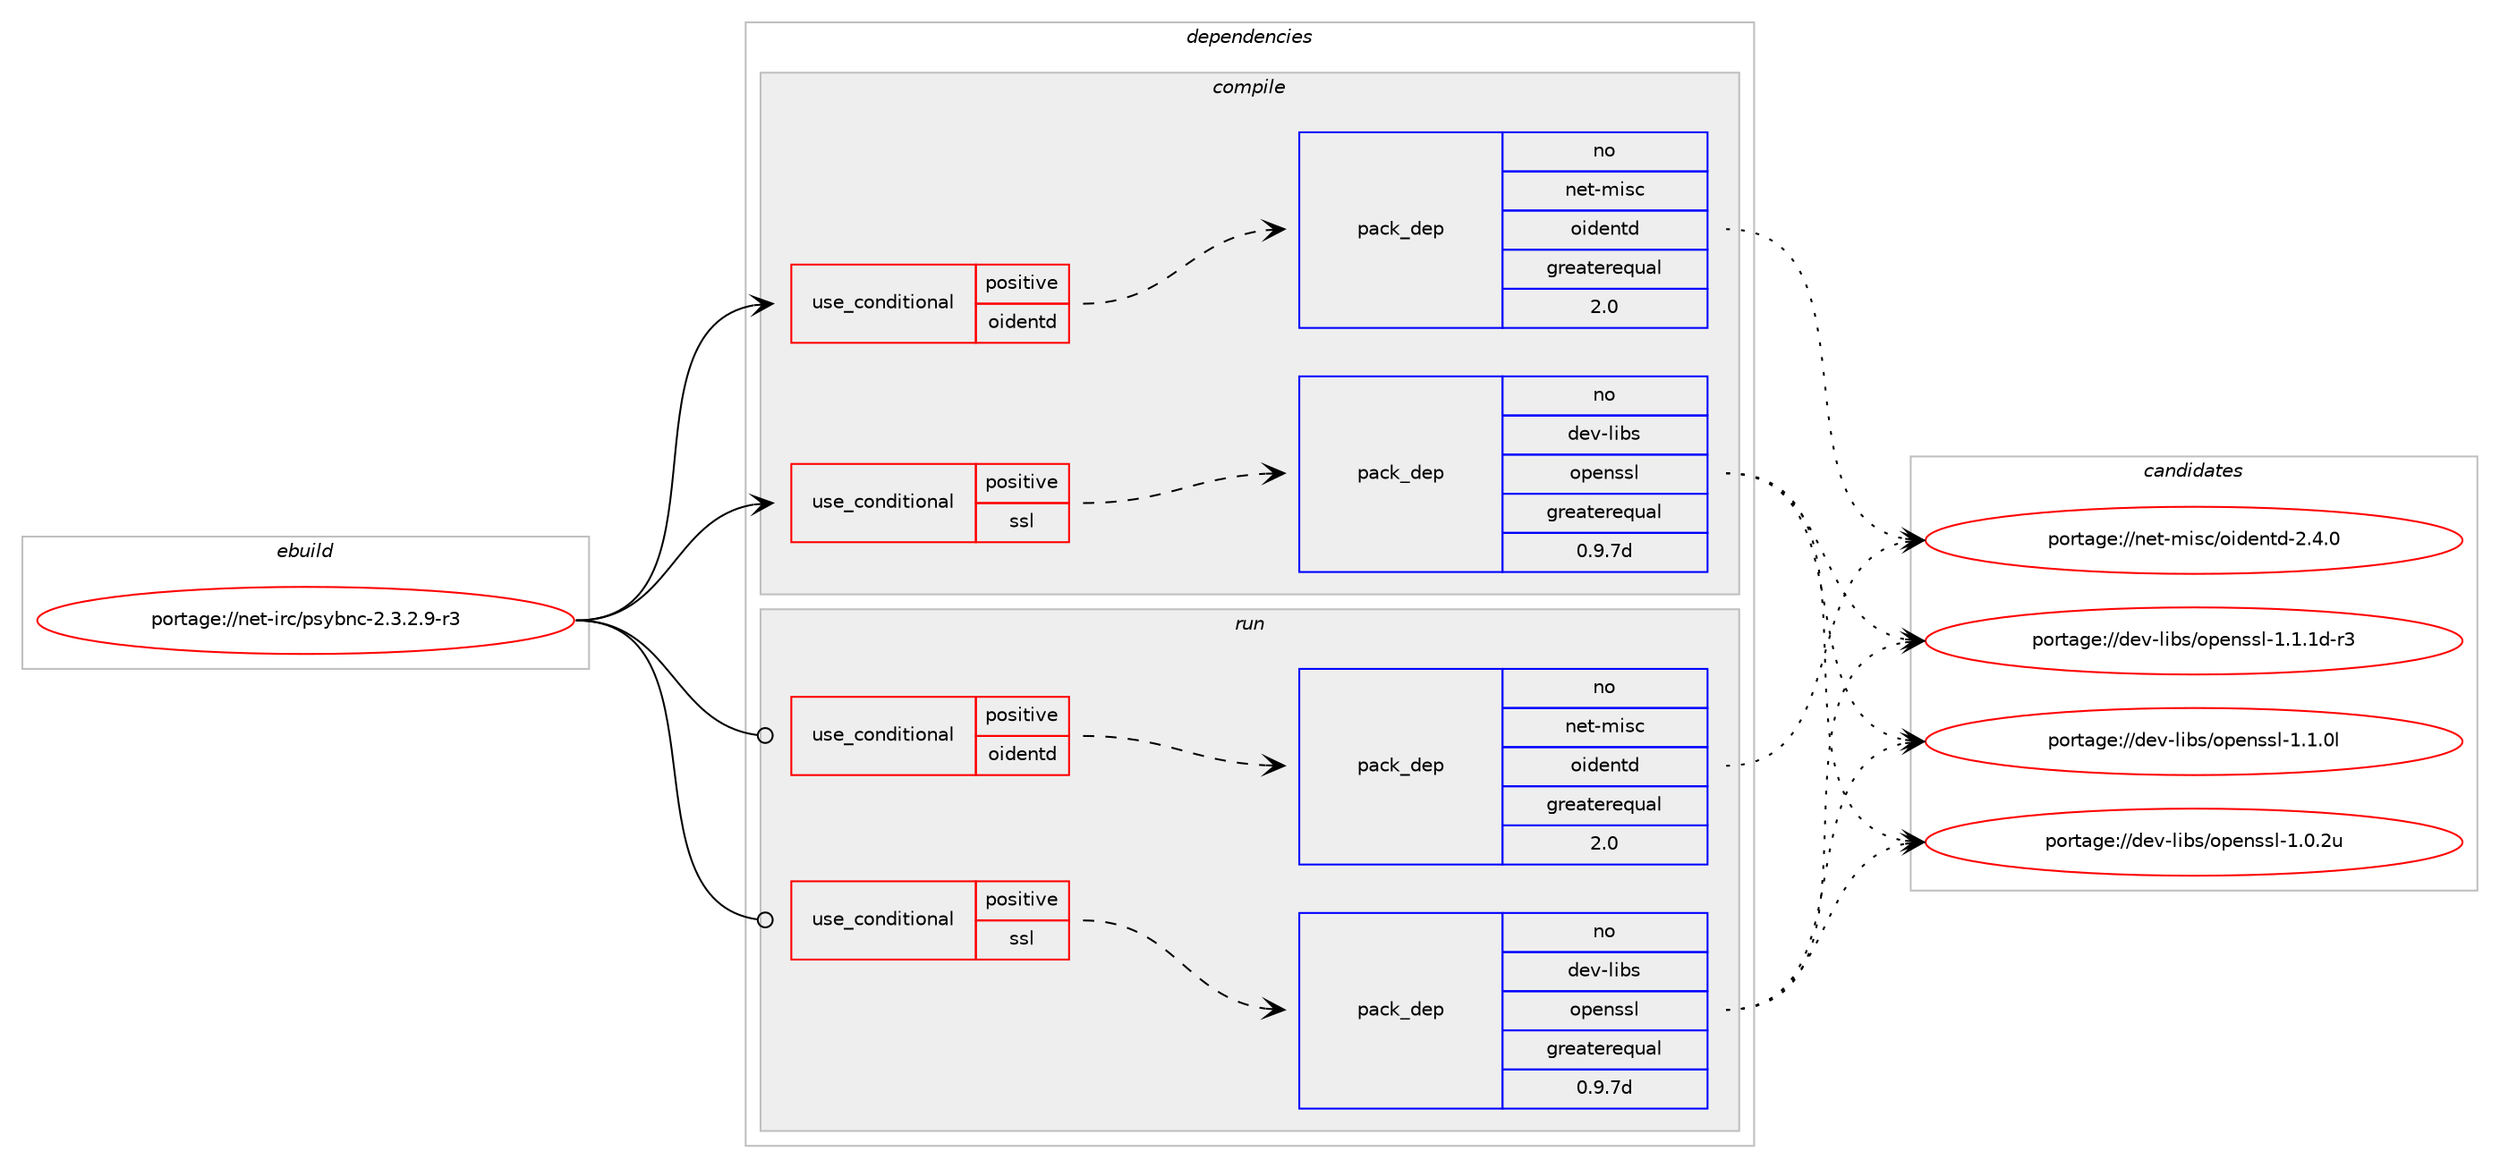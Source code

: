 digraph prolog {

# *************
# Graph options
# *************

newrank=true;
concentrate=true;
compound=true;
graph [rankdir=LR,fontname=Helvetica,fontsize=10,ranksep=1.5];#, ranksep=2.5, nodesep=0.2];
edge  [arrowhead=vee];
node  [fontname=Helvetica,fontsize=10];

# **********
# The ebuild
# **********

subgraph cluster_leftcol {
color=gray;
rank=same;
label=<<i>ebuild</i>>;
id [label="portage://net-irc/psybnc-2.3.2.9-r3", color=red, width=4, href="../net-irc/psybnc-2.3.2.9-r3.svg"];
}

# ****************
# The dependencies
# ****************

subgraph cluster_midcol {
color=gray;
label=<<i>dependencies</i>>;
subgraph cluster_compile {
fillcolor="#eeeeee";
style=filled;
label=<<i>compile</i>>;
subgraph cond29667 {
dependency137442 [label=<<TABLE BORDER="0" CELLBORDER="1" CELLSPACING="0" CELLPADDING="4"><TR><TD ROWSPAN="3" CELLPADDING="10">use_conditional</TD></TR><TR><TD>positive</TD></TR><TR><TD>oidentd</TD></TR></TABLE>>, shape=none, color=red];
subgraph pack105478 {
dependency137443 [label=<<TABLE BORDER="0" CELLBORDER="1" CELLSPACING="0" CELLPADDING="4" WIDTH="220"><TR><TD ROWSPAN="6" CELLPADDING="30">pack_dep</TD></TR><TR><TD WIDTH="110">no</TD></TR><TR><TD>net-misc</TD></TR><TR><TD>oidentd</TD></TR><TR><TD>greaterequal</TD></TR><TR><TD>2.0</TD></TR></TABLE>>, shape=none, color=blue];
}
dependency137442:e -> dependency137443:w [weight=20,style="dashed",arrowhead="vee"];
}
id:e -> dependency137442:w [weight=20,style="solid",arrowhead="vee"];
subgraph cond29668 {
dependency137444 [label=<<TABLE BORDER="0" CELLBORDER="1" CELLSPACING="0" CELLPADDING="4"><TR><TD ROWSPAN="3" CELLPADDING="10">use_conditional</TD></TR><TR><TD>positive</TD></TR><TR><TD>ssl</TD></TR></TABLE>>, shape=none, color=red];
subgraph pack105479 {
dependency137445 [label=<<TABLE BORDER="0" CELLBORDER="1" CELLSPACING="0" CELLPADDING="4" WIDTH="220"><TR><TD ROWSPAN="6" CELLPADDING="30">pack_dep</TD></TR><TR><TD WIDTH="110">no</TD></TR><TR><TD>dev-libs</TD></TR><TR><TD>openssl</TD></TR><TR><TD>greaterequal</TD></TR><TR><TD>0.9.7d</TD></TR></TABLE>>, shape=none, color=blue];
}
dependency137444:e -> dependency137445:w [weight=20,style="dashed",arrowhead="vee"];
}
id:e -> dependency137444:w [weight=20,style="solid",arrowhead="vee"];
}
subgraph cluster_compileandrun {
fillcolor="#eeeeee";
style=filled;
label=<<i>compile and run</i>>;
}
subgraph cluster_run {
fillcolor="#eeeeee";
style=filled;
label=<<i>run</i>>;
subgraph cond29669 {
dependency137446 [label=<<TABLE BORDER="0" CELLBORDER="1" CELLSPACING="0" CELLPADDING="4"><TR><TD ROWSPAN="3" CELLPADDING="10">use_conditional</TD></TR><TR><TD>positive</TD></TR><TR><TD>oidentd</TD></TR></TABLE>>, shape=none, color=red];
subgraph pack105480 {
dependency137447 [label=<<TABLE BORDER="0" CELLBORDER="1" CELLSPACING="0" CELLPADDING="4" WIDTH="220"><TR><TD ROWSPAN="6" CELLPADDING="30">pack_dep</TD></TR><TR><TD WIDTH="110">no</TD></TR><TR><TD>net-misc</TD></TR><TR><TD>oidentd</TD></TR><TR><TD>greaterequal</TD></TR><TR><TD>2.0</TD></TR></TABLE>>, shape=none, color=blue];
}
dependency137446:e -> dependency137447:w [weight=20,style="dashed",arrowhead="vee"];
}
id:e -> dependency137446:w [weight=20,style="solid",arrowhead="odot"];
subgraph cond29670 {
dependency137448 [label=<<TABLE BORDER="0" CELLBORDER="1" CELLSPACING="0" CELLPADDING="4"><TR><TD ROWSPAN="3" CELLPADDING="10">use_conditional</TD></TR><TR><TD>positive</TD></TR><TR><TD>ssl</TD></TR></TABLE>>, shape=none, color=red];
subgraph pack105481 {
dependency137449 [label=<<TABLE BORDER="0" CELLBORDER="1" CELLSPACING="0" CELLPADDING="4" WIDTH="220"><TR><TD ROWSPAN="6" CELLPADDING="30">pack_dep</TD></TR><TR><TD WIDTH="110">no</TD></TR><TR><TD>dev-libs</TD></TR><TR><TD>openssl</TD></TR><TR><TD>greaterequal</TD></TR><TR><TD>0.9.7d</TD></TR></TABLE>>, shape=none, color=blue];
}
dependency137448:e -> dependency137449:w [weight=20,style="dashed",arrowhead="vee"];
}
id:e -> dependency137448:w [weight=20,style="solid",arrowhead="odot"];
}
}

# **************
# The candidates
# **************

subgraph cluster_choices {
rank=same;
color=gray;
label=<<i>candidates</i>>;

subgraph choice105478 {
color=black;
nodesep=1;
choice110101116451091051159947111105100101110116100455046524648 [label="portage://net-misc/oidentd-2.4.0", color=red, width=4,href="../net-misc/oidentd-2.4.0.svg"];
dependency137443:e -> choice110101116451091051159947111105100101110116100455046524648:w [style=dotted,weight="100"];
}
subgraph choice105479 {
color=black;
nodesep=1;
choice1001011184510810598115471111121011101151151084549464946491004511451 [label="portage://dev-libs/openssl-1.1.1d-r3", color=red, width=4,href="../dev-libs/openssl-1.1.1d-r3.svg"];
choice100101118451081059811547111112101110115115108454946494648108 [label="portage://dev-libs/openssl-1.1.0l", color=red, width=4,href="../dev-libs/openssl-1.1.0l.svg"];
choice100101118451081059811547111112101110115115108454946484650117 [label="portage://dev-libs/openssl-1.0.2u", color=red, width=4,href="../dev-libs/openssl-1.0.2u.svg"];
dependency137445:e -> choice1001011184510810598115471111121011101151151084549464946491004511451:w [style=dotted,weight="100"];
dependency137445:e -> choice100101118451081059811547111112101110115115108454946494648108:w [style=dotted,weight="100"];
dependency137445:e -> choice100101118451081059811547111112101110115115108454946484650117:w [style=dotted,weight="100"];
}
subgraph choice105480 {
color=black;
nodesep=1;
choice110101116451091051159947111105100101110116100455046524648 [label="portage://net-misc/oidentd-2.4.0", color=red, width=4,href="../net-misc/oidentd-2.4.0.svg"];
dependency137447:e -> choice110101116451091051159947111105100101110116100455046524648:w [style=dotted,weight="100"];
}
subgraph choice105481 {
color=black;
nodesep=1;
choice1001011184510810598115471111121011101151151084549464946491004511451 [label="portage://dev-libs/openssl-1.1.1d-r3", color=red, width=4,href="../dev-libs/openssl-1.1.1d-r3.svg"];
choice100101118451081059811547111112101110115115108454946494648108 [label="portage://dev-libs/openssl-1.1.0l", color=red, width=4,href="../dev-libs/openssl-1.1.0l.svg"];
choice100101118451081059811547111112101110115115108454946484650117 [label="portage://dev-libs/openssl-1.0.2u", color=red, width=4,href="../dev-libs/openssl-1.0.2u.svg"];
dependency137449:e -> choice1001011184510810598115471111121011101151151084549464946491004511451:w [style=dotted,weight="100"];
dependency137449:e -> choice100101118451081059811547111112101110115115108454946494648108:w [style=dotted,weight="100"];
dependency137449:e -> choice100101118451081059811547111112101110115115108454946484650117:w [style=dotted,weight="100"];
}
}

}
